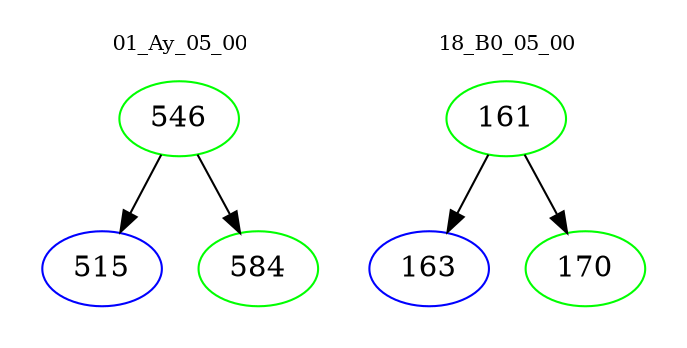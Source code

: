 digraph{
subgraph cluster_0 {
color = white
label = "01_Ay_05_00";
fontsize=10;
T0_546 [label="546", color="green"]
T0_546 -> T0_515 [color="black"]
T0_515 [label="515", color="blue"]
T0_546 -> T0_584 [color="black"]
T0_584 [label="584", color="green"]
}
subgraph cluster_1 {
color = white
label = "18_B0_05_00";
fontsize=10;
T1_161 [label="161", color="green"]
T1_161 -> T1_163 [color="black"]
T1_163 [label="163", color="blue"]
T1_161 -> T1_170 [color="black"]
T1_170 [label="170", color="green"]
}
}
